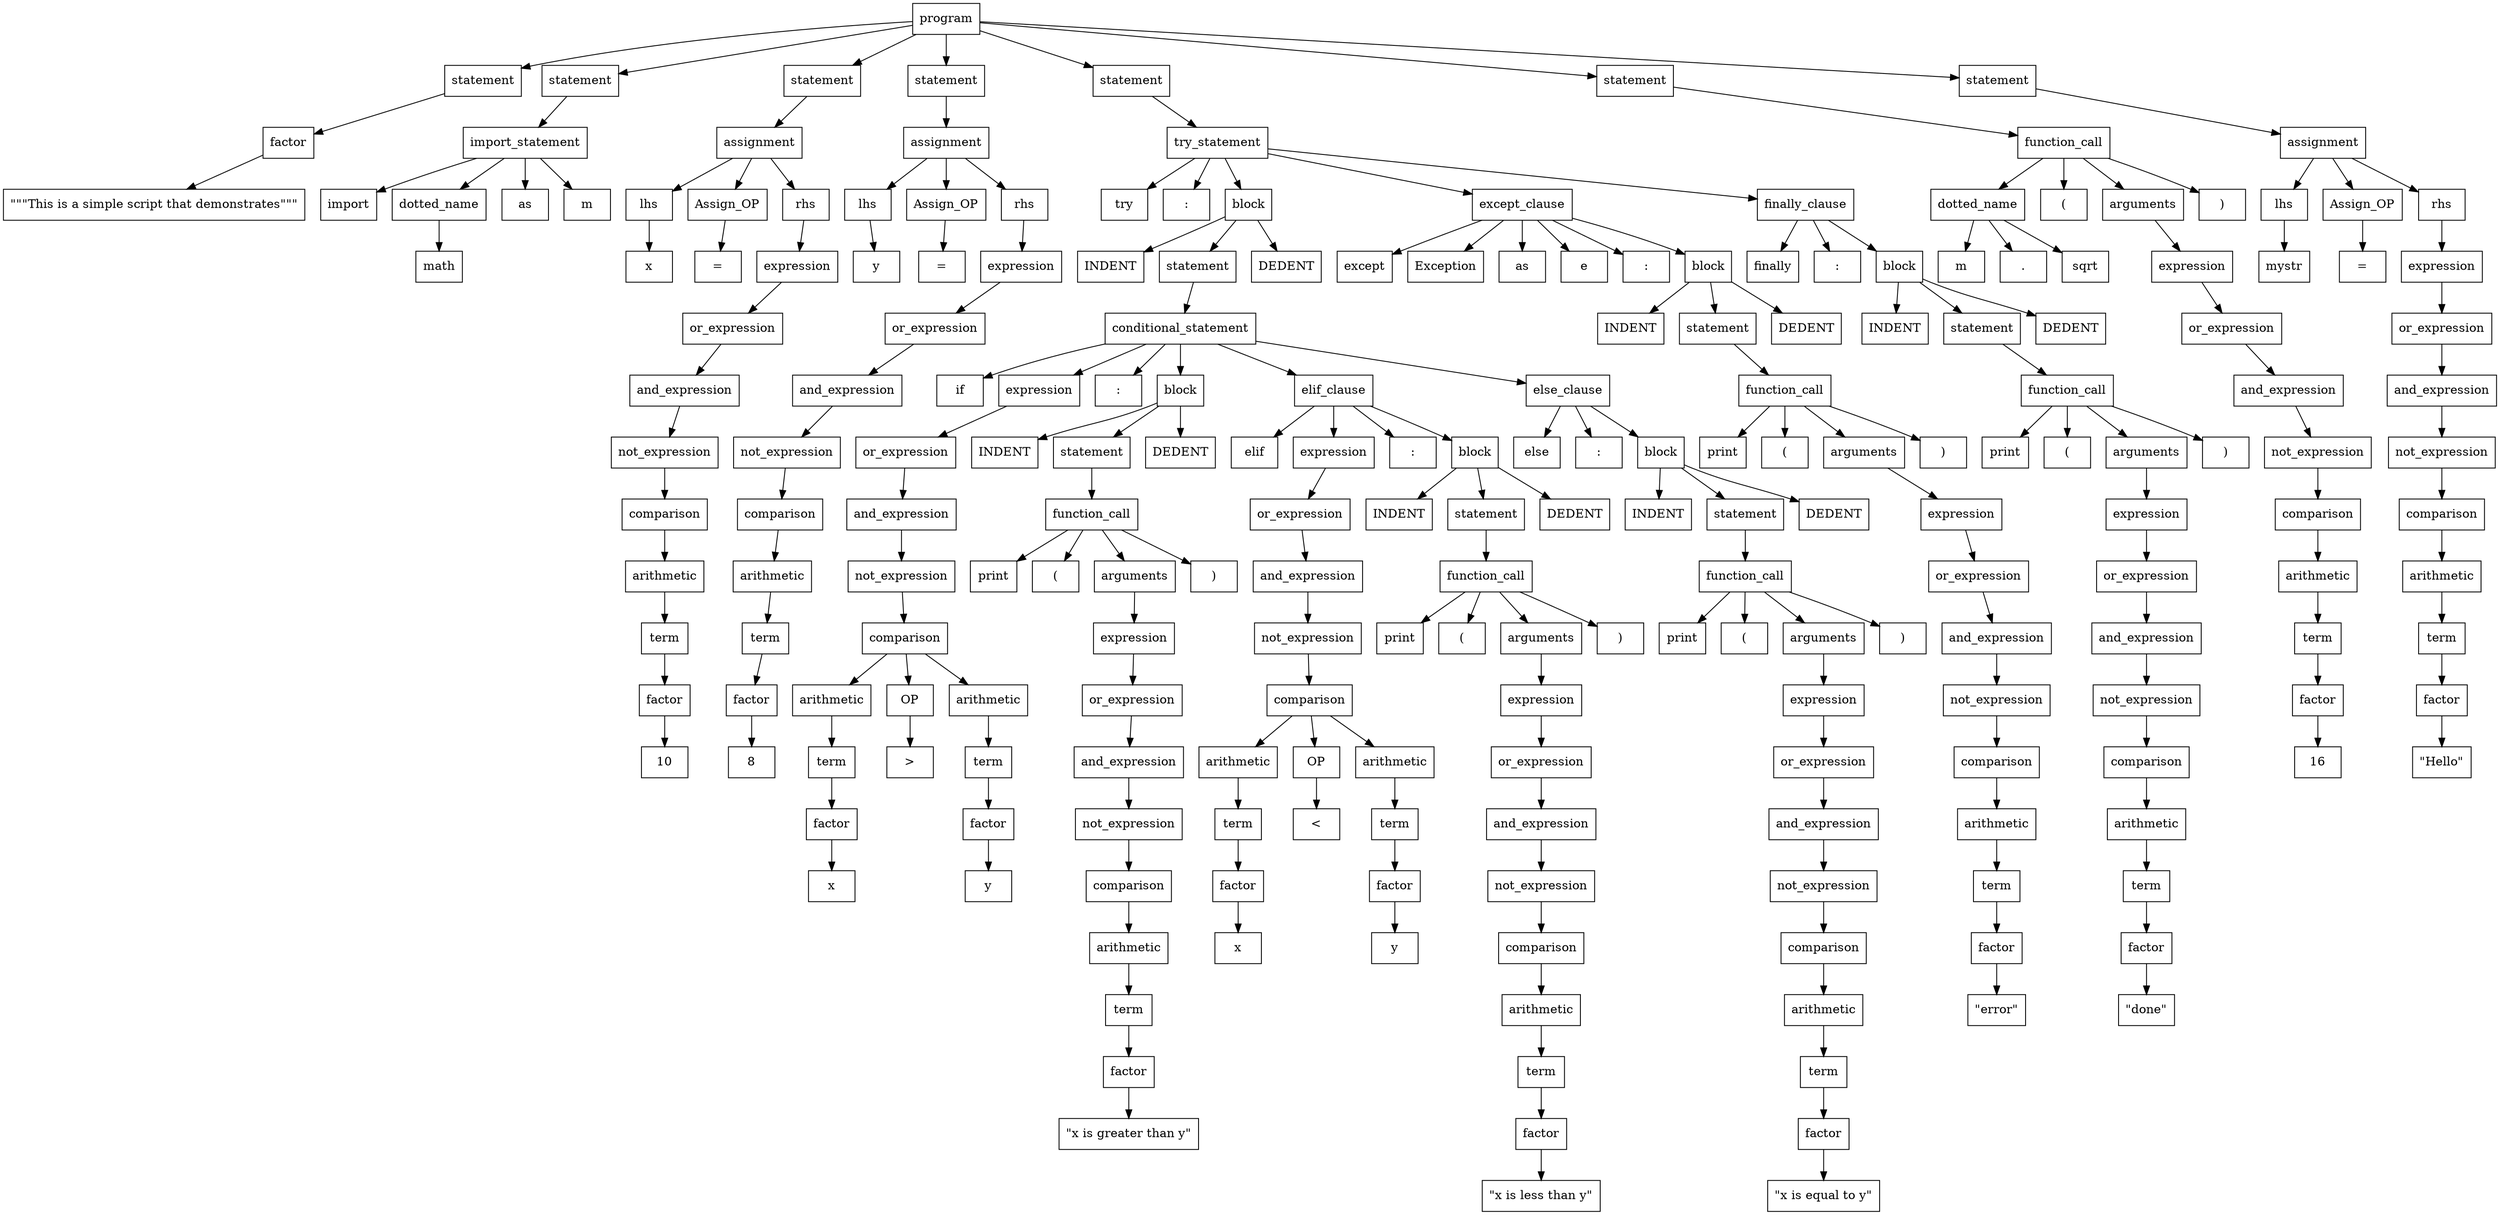 digraph ParseTree {
    node [shape=box];
    node0 [label="program"];
    node1 [label="statement"];
    node0 -> node1;
    node2 [label="factor"];
    node1 -> node2;
    node3 [label="\"\"\"This is a simple script that demonstrates\"\"\""];
    node2 -> node3;
    node4 [label="statement"];
    node0 -> node4;
    node5 [label="import_statement"];
    node4 -> node5;
    node6 [label="import"];
    node5 -> node6;
    node7 [label="dotted_name"];
    node5 -> node7;
    node8 [label="math"];
    node7 -> node8;
    node9 [label="as"];
    node5 -> node9;
    node10 [label="m"];
    node5 -> node10;
    node11 [label="statement"];
    node0 -> node11;
    node12 [label="assignment"];
    node11 -> node12;
    node13 [label="lhs"];
    node12 -> node13;
    node14 [label="x"];
    node13 -> node14;
    node15 [label="Assign_OP"];
    node12 -> node15;
    node16 [label="="];
    node15 -> node16;
    node17 [label="rhs"];
    node12 -> node17;
    node18 [label="expression"];
    node17 -> node18;
    node19 [label="or_expression"];
    node18 -> node19;
    node20 [label="and_expression"];
    node19 -> node20;
    node21 [label="not_expression"];
    node20 -> node21;
    node22 [label="comparison"];
    node21 -> node22;
    node23 [label="arithmetic"];
    node22 -> node23;
    node24 [label="term"];
    node23 -> node24;
    node25 [label="factor"];
    node24 -> node25;
    node26 [label="10"];
    node25 -> node26;
    node27 [label="statement"];
    node0 -> node27;
    node28 [label="assignment"];
    node27 -> node28;
    node29 [label="lhs"];
    node28 -> node29;
    node30 [label="y"];
    node29 -> node30;
    node31 [label="Assign_OP"];
    node28 -> node31;
    node32 [label="="];
    node31 -> node32;
    node33 [label="rhs"];
    node28 -> node33;
    node34 [label="expression"];
    node33 -> node34;
    node35 [label="or_expression"];
    node34 -> node35;
    node36 [label="and_expression"];
    node35 -> node36;
    node37 [label="not_expression"];
    node36 -> node37;
    node38 [label="comparison"];
    node37 -> node38;
    node39 [label="arithmetic"];
    node38 -> node39;
    node40 [label="term"];
    node39 -> node40;
    node41 [label="factor"];
    node40 -> node41;
    node42 [label="8"];
    node41 -> node42;
    node43 [label="statement"];
    node0 -> node43;
    node44 [label="try_statement"];
    node43 -> node44;
    node45 [label="try"];
    node44 -> node45;
    node46 [label=":"];
    node44 -> node46;
    node47 [label="block"];
    node44 -> node47;
    node48 [label="INDENT"];
    node47 -> node48;
    node49 [label="statement"];
    node47 -> node49;
    node50 [label="conditional_statement"];
    node49 -> node50;
    node51 [label="if"];
    node50 -> node51;
    node52 [label="expression"];
    node50 -> node52;
    node53 [label="or_expression"];
    node52 -> node53;
    node54 [label="and_expression"];
    node53 -> node54;
    node55 [label="not_expression"];
    node54 -> node55;
    node56 [label="comparison"];
    node55 -> node56;
    node57 [label="arithmetic"];
    node56 -> node57;
    node58 [label="term"];
    node57 -> node58;
    node59 [label="factor"];
    node58 -> node59;
    node60 [label="x"];
    node59 -> node60;
    node61 [label="OP"];
    node56 -> node61;
    node62 [label=">"];
    node61 -> node62;
    node63 [label="arithmetic"];
    node56 -> node63;
    node64 [label="term"];
    node63 -> node64;
    node65 [label="factor"];
    node64 -> node65;
    node66 [label="y"];
    node65 -> node66;
    node67 [label=":"];
    node50 -> node67;
    node68 [label="block"];
    node50 -> node68;
    node69 [label="INDENT"];
    node68 -> node69;
    node70 [label="statement"];
    node68 -> node70;
    node71 [label="function_call"];
    node70 -> node71;
    node72 [label="print"];
    node71 -> node72;
    node73 [label="("];
    node71 -> node73;
    node74 [label="arguments"];
    node71 -> node74;
    node75 [label="expression"];
    node74 -> node75;
    node76 [label="or_expression"];
    node75 -> node76;
    node77 [label="and_expression"];
    node76 -> node77;
    node78 [label="not_expression"];
    node77 -> node78;
    node79 [label="comparison"];
    node78 -> node79;
    node80 [label="arithmetic"];
    node79 -> node80;
    node81 [label="term"];
    node80 -> node81;
    node82 [label="factor"];
    node81 -> node82;
    node83 [label="\"x is greater than y\""];
    node82 -> node83;
    node84 [label=")"];
    node71 -> node84;
    node85 [label="DEDENT"];
    node68 -> node85;
    node86 [label="elif_clause"];
    node50 -> node86;
    node87 [label="elif"];
    node86 -> node87;
    node88 [label="expression"];
    node86 -> node88;
    node89 [label="or_expression"];
    node88 -> node89;
    node90 [label="and_expression"];
    node89 -> node90;
    node91 [label="not_expression"];
    node90 -> node91;
    node92 [label="comparison"];
    node91 -> node92;
    node93 [label="arithmetic"];
    node92 -> node93;
    node94 [label="term"];
    node93 -> node94;
    node95 [label="factor"];
    node94 -> node95;
    node96 [label="x"];
    node95 -> node96;
    node97 [label="OP"];
    node92 -> node97;
    node98 [label="<"];
    node97 -> node98;
    node99 [label="arithmetic"];
    node92 -> node99;
    node100 [label="term"];
    node99 -> node100;
    node101 [label="factor"];
    node100 -> node101;
    node102 [label="y"];
    node101 -> node102;
    node103 [label=":"];
    node86 -> node103;
    node104 [label="block"];
    node86 -> node104;
    node105 [label="INDENT"];
    node104 -> node105;
    node106 [label="statement"];
    node104 -> node106;
    node107 [label="function_call"];
    node106 -> node107;
    node108 [label="print"];
    node107 -> node108;
    node109 [label="("];
    node107 -> node109;
    node110 [label="arguments"];
    node107 -> node110;
    node111 [label="expression"];
    node110 -> node111;
    node112 [label="or_expression"];
    node111 -> node112;
    node113 [label="and_expression"];
    node112 -> node113;
    node114 [label="not_expression"];
    node113 -> node114;
    node115 [label="comparison"];
    node114 -> node115;
    node116 [label="arithmetic"];
    node115 -> node116;
    node117 [label="term"];
    node116 -> node117;
    node118 [label="factor"];
    node117 -> node118;
    node119 [label="\"x is less than y\""];
    node118 -> node119;
    node120 [label=")"];
    node107 -> node120;
    node121 [label="DEDENT"];
    node104 -> node121;
    node122 [label="else_clause"];
    node50 -> node122;
    node123 [label="else"];
    node122 -> node123;
    node124 [label=":"];
    node122 -> node124;
    node125 [label="block"];
    node122 -> node125;
    node126 [label="INDENT"];
    node125 -> node126;
    node127 [label="statement"];
    node125 -> node127;
    node128 [label="function_call"];
    node127 -> node128;
    node129 [label="print"];
    node128 -> node129;
    node130 [label="("];
    node128 -> node130;
    node131 [label="arguments"];
    node128 -> node131;
    node132 [label="expression"];
    node131 -> node132;
    node133 [label="or_expression"];
    node132 -> node133;
    node134 [label="and_expression"];
    node133 -> node134;
    node135 [label="not_expression"];
    node134 -> node135;
    node136 [label="comparison"];
    node135 -> node136;
    node137 [label="arithmetic"];
    node136 -> node137;
    node138 [label="term"];
    node137 -> node138;
    node139 [label="factor"];
    node138 -> node139;
    node140 [label="\"x is equal to y\""];
    node139 -> node140;
    node141 [label=")"];
    node128 -> node141;
    node142 [label="DEDENT"];
    node125 -> node142;
    node143 [label="DEDENT"];
    node47 -> node143;
    node144 [label="except_clause"];
    node44 -> node144;
    node145 [label="except"];
    node144 -> node145;
    node146 [label="Exception"];
    node144 -> node146;
    node147 [label="as"];
    node144 -> node147;
    node148 [label="e"];
    node144 -> node148;
    node149 [label=":"];
    node144 -> node149;
    node150 [label="block"];
    node144 -> node150;
    node151 [label="INDENT"];
    node150 -> node151;
    node152 [label="statement"];
    node150 -> node152;
    node153 [label="function_call"];
    node152 -> node153;
    node154 [label="print"];
    node153 -> node154;
    node155 [label="("];
    node153 -> node155;
    node156 [label="arguments"];
    node153 -> node156;
    node157 [label="expression"];
    node156 -> node157;
    node158 [label="or_expression"];
    node157 -> node158;
    node159 [label="and_expression"];
    node158 -> node159;
    node160 [label="not_expression"];
    node159 -> node160;
    node161 [label="comparison"];
    node160 -> node161;
    node162 [label="arithmetic"];
    node161 -> node162;
    node163 [label="term"];
    node162 -> node163;
    node164 [label="factor"];
    node163 -> node164;
    node165 [label="\"error\""];
    node164 -> node165;
    node166 [label=")"];
    node153 -> node166;
    node167 [label="DEDENT"];
    node150 -> node167;
    node168 [label="finally_clause"];
    node44 -> node168;
    node169 [label="finally"];
    node168 -> node169;
    node170 [label=":"];
    node168 -> node170;
    node171 [label="block"];
    node168 -> node171;
    node172 [label="INDENT"];
    node171 -> node172;
    node173 [label="statement"];
    node171 -> node173;
    node174 [label="function_call"];
    node173 -> node174;
    node175 [label="print"];
    node174 -> node175;
    node176 [label="("];
    node174 -> node176;
    node177 [label="arguments"];
    node174 -> node177;
    node178 [label="expression"];
    node177 -> node178;
    node179 [label="or_expression"];
    node178 -> node179;
    node180 [label="and_expression"];
    node179 -> node180;
    node181 [label="not_expression"];
    node180 -> node181;
    node182 [label="comparison"];
    node181 -> node182;
    node183 [label="arithmetic"];
    node182 -> node183;
    node184 [label="term"];
    node183 -> node184;
    node185 [label="factor"];
    node184 -> node185;
    node186 [label="\"done\""];
    node185 -> node186;
    node187 [label=")"];
    node174 -> node187;
    node188 [label="DEDENT"];
    node171 -> node188;
    node189 [label="statement"];
    node0 -> node189;
    node190 [label="function_call"];
    node189 -> node190;
    node191 [label="dotted_name"];
    node190 -> node191;
    node192 [label="m"];
    node191 -> node192;
    node193 [label="."];
    node191 -> node193;
    node194 [label="sqrt"];
    node191 -> node194;
    node195 [label="("];
    node190 -> node195;
    node196 [label="arguments"];
    node190 -> node196;
    node197 [label="expression"];
    node196 -> node197;
    node198 [label="or_expression"];
    node197 -> node198;
    node199 [label="and_expression"];
    node198 -> node199;
    node200 [label="not_expression"];
    node199 -> node200;
    node201 [label="comparison"];
    node200 -> node201;
    node202 [label="arithmetic"];
    node201 -> node202;
    node203 [label="term"];
    node202 -> node203;
    node204 [label="factor"];
    node203 -> node204;
    node205 [label="16"];
    node204 -> node205;
    node206 [label=")"];
    node190 -> node206;
    node207 [label="statement"];
    node0 -> node207;
    node208 [label="assignment"];
    node207 -> node208;
    node209 [label="lhs"];
    node208 -> node209;
    node210 [label="mystr"];
    node209 -> node210;
    node211 [label="Assign_OP"];
    node208 -> node211;
    node212 [label="="];
    node211 -> node212;
    node213 [label="rhs"];
    node208 -> node213;
    node214 [label="expression"];
    node213 -> node214;
    node215 [label="or_expression"];
    node214 -> node215;
    node216 [label="and_expression"];
    node215 -> node216;
    node217 [label="not_expression"];
    node216 -> node217;
    node218 [label="comparison"];
    node217 -> node218;
    node219 [label="arithmetic"];
    node218 -> node219;
    node220 [label="term"];
    node219 -> node220;
    node221 [label="factor"];
    node220 -> node221;
    node222 [label="\"Hello\""];
    node221 -> node222;
}
